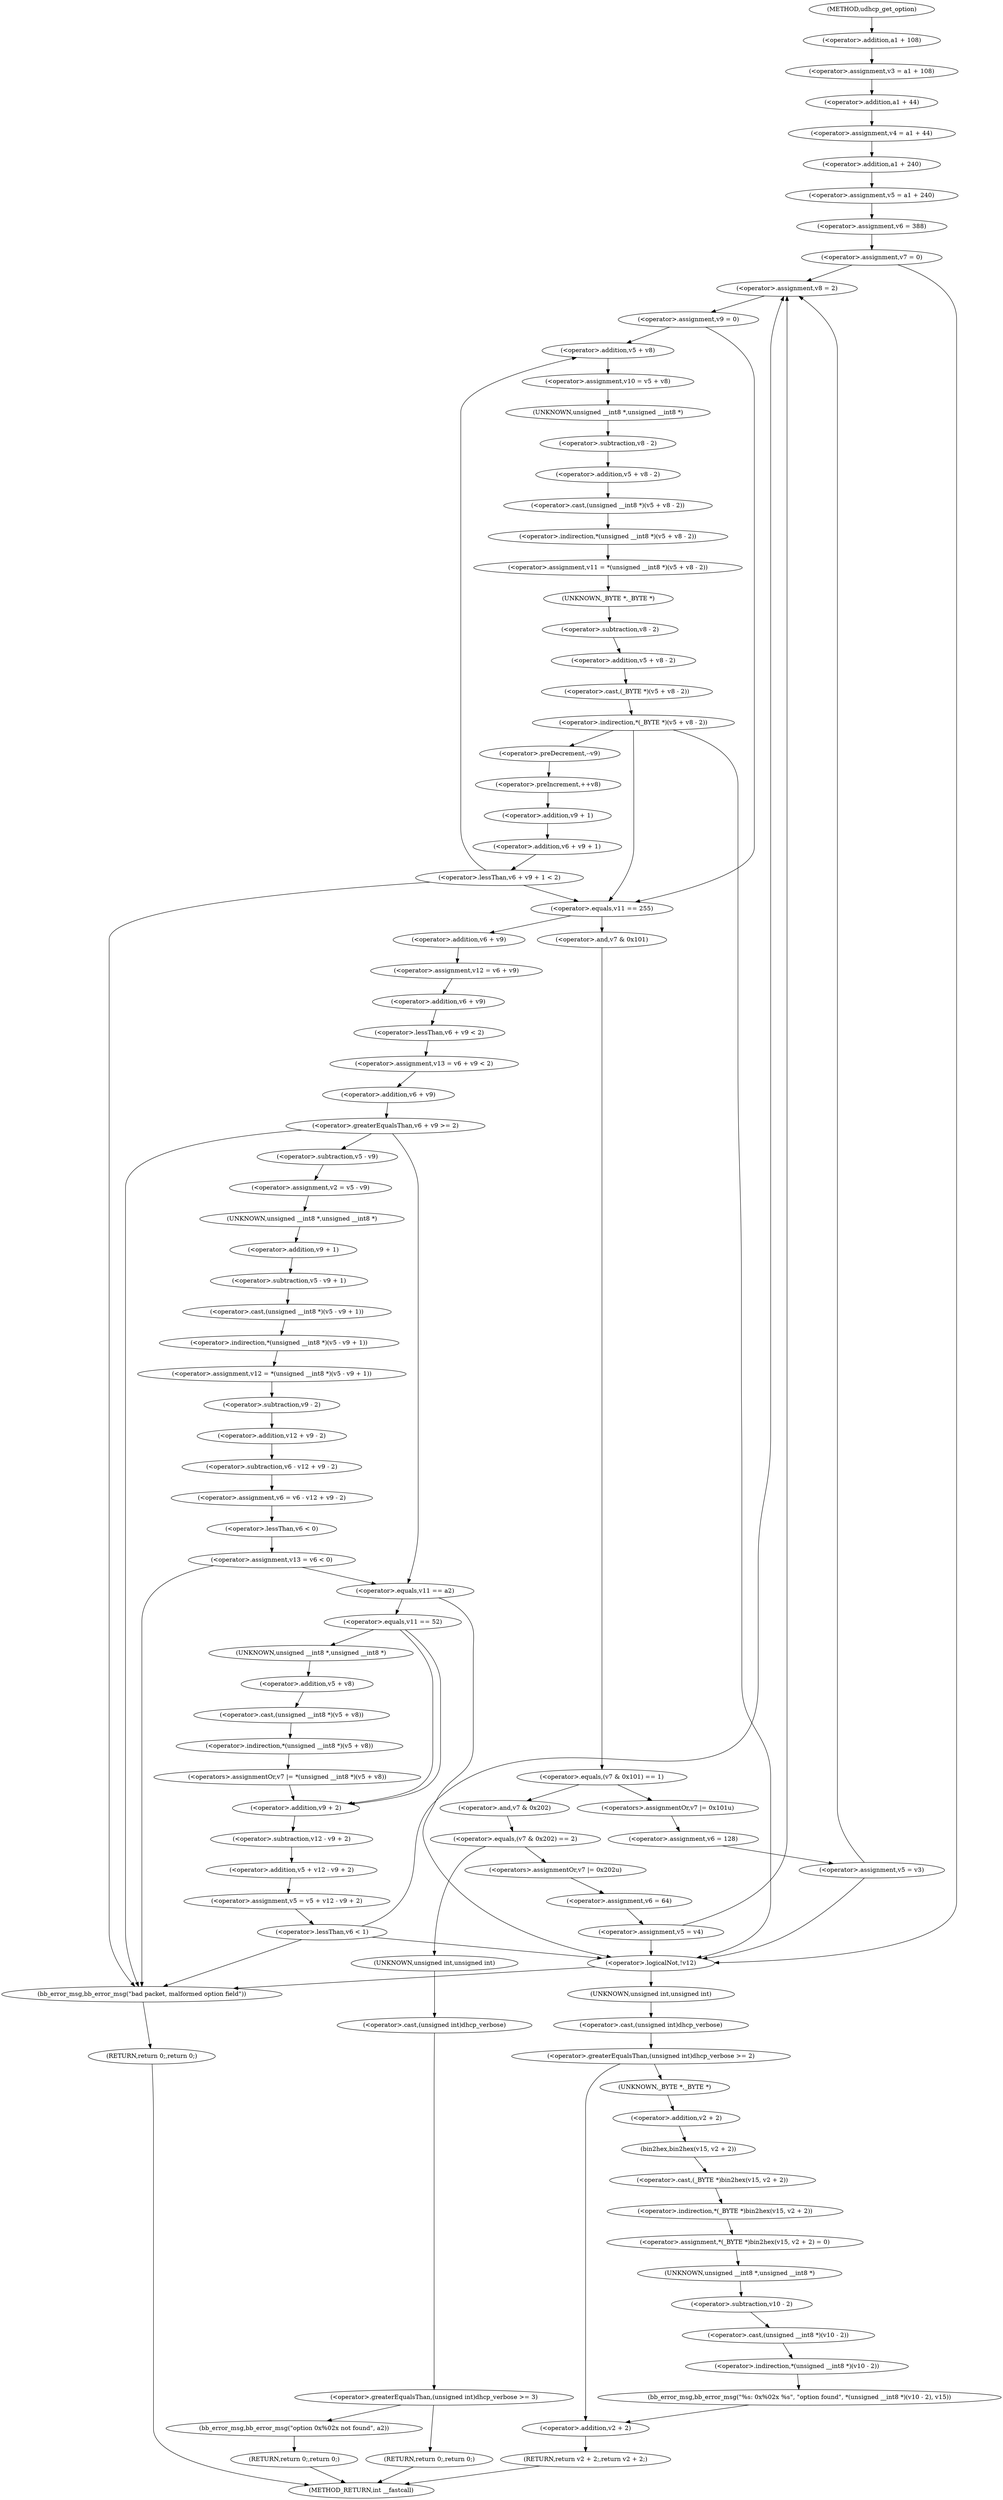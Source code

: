 digraph udhcp_get_option {  
"1000131" [label = "(<operator>.assignment,v3 = a1 + 108)" ]
"1000133" [label = "(<operator>.addition,a1 + 108)" ]
"1000136" [label = "(<operator>.assignment,v4 = a1 + 44)" ]
"1000138" [label = "(<operator>.addition,a1 + 44)" ]
"1000141" [label = "(<operator>.assignment,v5 = a1 + 240)" ]
"1000143" [label = "(<operator>.addition,a1 + 240)" ]
"1000146" [label = "(<operator>.assignment,v6 = 388)" ]
"1000149" [label = "(<operator>.assignment,v7 = 0)" ]
"1000155" [label = "(<operator>.assignment,v8 = 2)" ]
"1000158" [label = "(<operator>.assignment,v9 = 0)" ]
"1000164" [label = "(<operator>.assignment,v10 = v5 + v8)" ]
"1000166" [label = "(<operator>.addition,v5 + v8)" ]
"1000169" [label = "(<operator>.assignment,v11 = *(unsigned __int8 *)(v5 + v8 - 2))" ]
"1000171" [label = "(<operator>.indirection,*(unsigned __int8 *)(v5 + v8 - 2))" ]
"1000172" [label = "(<operator>.cast,(unsigned __int8 *)(v5 + v8 - 2))" ]
"1000173" [label = "(UNKNOWN,unsigned __int8 *,unsigned __int8 *)" ]
"1000174" [label = "(<operator>.addition,v5 + v8 - 2)" ]
"1000176" [label = "(<operator>.subtraction,v8 - 2)" ]
"1000180" [label = "(<operator>.indirection,*(_BYTE *)(v5 + v8 - 2))" ]
"1000181" [label = "(<operator>.cast,(_BYTE *)(v5 + v8 - 2))" ]
"1000182" [label = "(UNKNOWN,_BYTE *,_BYTE *)" ]
"1000183" [label = "(<operator>.addition,v5 + v8 - 2)" ]
"1000185" [label = "(<operator>.subtraction,v8 - 2)" ]
"1000189" [label = "(<operator>.preDecrement,--v9)" ]
"1000191" [label = "(<operator>.preIncrement,++v8)" ]
"1000194" [label = "(<operator>.lessThan,v6 + v9 + 1 < 2)" ]
"1000195" [label = "(<operator>.addition,v6 + v9 + 1)" ]
"1000197" [label = "(<operator>.addition,v9 + 1)" ]
"1000203" [label = "(<operator>.equals,v11 == 255)" ]
"1000208" [label = "(<operator>.equals,(v7 & 0x101) == 1)" ]
"1000209" [label = "(<operator>.and,v7 & 0x101)" ]
"1000214" [label = "(<operators>.assignmentOr,v7 |= 0x101u)" ]
"1000217" [label = "(<operator>.assignment,v6 = 128)" ]
"1000220" [label = "(<operator>.assignment,v5 = v3)" ]
"1000225" [label = "(<operator>.equals,(v7 & 0x202) == 2)" ]
"1000226" [label = "(<operator>.and,v7 & 0x202)" ]
"1000231" [label = "(<operators>.assignmentOr,v7 |= 0x202u)" ]
"1000234" [label = "(<operator>.assignment,v6 = 64)" ]
"1000237" [label = "(<operator>.assignment,v5 = v4)" ]
"1000242" [label = "(<operator>.greaterEqualsThan,(unsigned int)dhcp_verbose >= 3)" ]
"1000243" [label = "(<operator>.cast,(unsigned int)dhcp_verbose)" ]
"1000244" [label = "(UNKNOWN,unsigned int,unsigned int)" ]
"1000248" [label = "(bb_error_msg,bb_error_msg(\"option 0x%02x not found\", a2))" ]
"1000251" [label = "(RETURN,return 0;,return 0;)" ]
"1000253" [label = "(RETURN,return 0;,return 0;)" ]
"1000255" [label = "(<operator>.assignment,v12 = v6 + v9)" ]
"1000257" [label = "(<operator>.addition,v6 + v9)" ]
"1000260" [label = "(<operator>.assignment,v13 = v6 + v9 < 2)" ]
"1000262" [label = "(<operator>.lessThan,v6 + v9 < 2)" ]
"1000263" [label = "(<operator>.addition,v6 + v9)" ]
"1000268" [label = "(<operator>.greaterEqualsThan,v6 + v9 >= 2)" ]
"1000269" [label = "(<operator>.addition,v6 + v9)" ]
"1000274" [label = "(<operator>.assignment,v2 = v5 - v9)" ]
"1000276" [label = "(<operator>.subtraction,v5 - v9)" ]
"1000279" [label = "(<operator>.assignment,v12 = *(unsigned __int8 *)(v5 - v9 + 1))" ]
"1000281" [label = "(<operator>.indirection,*(unsigned __int8 *)(v5 - v9 + 1))" ]
"1000282" [label = "(<operator>.cast,(unsigned __int8 *)(v5 - v9 + 1))" ]
"1000283" [label = "(UNKNOWN,unsigned __int8 *,unsigned __int8 *)" ]
"1000284" [label = "(<operator>.subtraction,v5 - v9 + 1)" ]
"1000286" [label = "(<operator>.addition,v9 + 1)" ]
"1000289" [label = "(<operator>.assignment,v6 = v6 - v12 + v9 - 2)" ]
"1000291" [label = "(<operator>.subtraction,v6 - v12 + v9 - 2)" ]
"1000293" [label = "(<operator>.addition,v12 + v9 - 2)" ]
"1000295" [label = "(<operator>.subtraction,v9 - 2)" ]
"1000298" [label = "(<operator>.assignment,v13 = v6 < 0)" ]
"1000300" [label = "(<operator>.lessThan,v6 < 0)" ]
"1000307" [label = "(<operator>.equals,v11 == a2)" ]
"1000312" [label = "(<operator>.equals,v11 == 52)" ]
"1000318" [label = "(<operators>.assignmentOr,v7 |= *(unsigned __int8 *)(v5 + v8))" ]
"1000320" [label = "(<operator>.indirection,*(unsigned __int8 *)(v5 + v8))" ]
"1000321" [label = "(<operator>.cast,(unsigned __int8 *)(v5 + v8))" ]
"1000322" [label = "(UNKNOWN,unsigned __int8 *,unsigned __int8 *)" ]
"1000323" [label = "(<operator>.addition,v5 + v8)" ]
"1000326" [label = "(<operator>.assignment,v5 = v5 + v12 - v9 + 2)" ]
"1000328" [label = "(<operator>.addition,v5 + v12 - v9 + 2)" ]
"1000330" [label = "(<operator>.subtraction,v12 - v9 + 2)" ]
"1000332" [label = "(<operator>.addition,v9 + 2)" ]
"1000336" [label = "(<operator>.lessThan,v6 < 1)" ]
"1000341" [label = "(<operator>.logicalNot,!v12)" ]
"1000345" [label = "(bb_error_msg,bb_error_msg(\"bad packet, malformed option field\"))" ]
"1000347" [label = "(RETURN,return 0;,return 0;)" ]
"1000350" [label = "(<operator>.greaterEqualsThan,(unsigned int)dhcp_verbose >= 2)" ]
"1000351" [label = "(<operator>.cast,(unsigned int)dhcp_verbose)" ]
"1000352" [label = "(UNKNOWN,unsigned int,unsigned int)" ]
"1000356" [label = "(<operator>.assignment,*(_BYTE *)bin2hex(v15, v2 + 2) = 0)" ]
"1000357" [label = "(<operator>.indirection,*(_BYTE *)bin2hex(v15, v2 + 2))" ]
"1000358" [label = "(<operator>.cast,(_BYTE *)bin2hex(v15, v2 + 2))" ]
"1000359" [label = "(UNKNOWN,_BYTE *,_BYTE *)" ]
"1000360" [label = "(bin2hex,bin2hex(v15, v2 + 2))" ]
"1000362" [label = "(<operator>.addition,v2 + 2)" ]
"1000366" [label = "(bb_error_msg,bb_error_msg(\"%s: 0x%02x %s\", \"option found\", *(unsigned __int8 *)(v10 - 2), v15))" ]
"1000369" [label = "(<operator>.indirection,*(unsigned __int8 *)(v10 - 2))" ]
"1000370" [label = "(<operator>.cast,(unsigned __int8 *)(v10 - 2))" ]
"1000371" [label = "(UNKNOWN,unsigned __int8 *,unsigned __int8 *)" ]
"1000372" [label = "(<operator>.subtraction,v10 - 2)" ]
"1000376" [label = "(RETURN,return v2 + 2;,return v2 + 2;)" ]
"1000377" [label = "(<operator>.addition,v2 + 2)" ]
"1000114" [label = "(METHOD,udhcp_get_option)" ]
"1000380" [label = "(METHOD_RETURN,int __fastcall)" ]
  "1000131" -> "1000138" 
  "1000133" -> "1000131" 
  "1000136" -> "1000143" 
  "1000138" -> "1000136" 
  "1000141" -> "1000146" 
  "1000143" -> "1000141" 
  "1000146" -> "1000149" 
  "1000149" -> "1000155" 
  "1000149" -> "1000341" 
  "1000155" -> "1000158" 
  "1000158" -> "1000166" 
  "1000158" -> "1000203" 
  "1000164" -> "1000173" 
  "1000166" -> "1000164" 
  "1000169" -> "1000182" 
  "1000171" -> "1000169" 
  "1000172" -> "1000171" 
  "1000173" -> "1000176" 
  "1000174" -> "1000172" 
  "1000176" -> "1000174" 
  "1000180" -> "1000203" 
  "1000180" -> "1000341" 
  "1000180" -> "1000189" 
  "1000181" -> "1000180" 
  "1000182" -> "1000185" 
  "1000183" -> "1000181" 
  "1000185" -> "1000183" 
  "1000189" -> "1000191" 
  "1000191" -> "1000197" 
  "1000194" -> "1000166" 
  "1000194" -> "1000203" 
  "1000194" -> "1000345" 
  "1000195" -> "1000194" 
  "1000197" -> "1000195" 
  "1000203" -> "1000209" 
  "1000203" -> "1000257" 
  "1000208" -> "1000214" 
  "1000208" -> "1000226" 
  "1000209" -> "1000208" 
  "1000214" -> "1000217" 
  "1000217" -> "1000220" 
  "1000220" -> "1000155" 
  "1000220" -> "1000341" 
  "1000225" -> "1000244" 
  "1000225" -> "1000231" 
  "1000226" -> "1000225" 
  "1000231" -> "1000234" 
  "1000234" -> "1000237" 
  "1000237" -> "1000155" 
  "1000237" -> "1000341" 
  "1000242" -> "1000248" 
  "1000242" -> "1000253" 
  "1000243" -> "1000242" 
  "1000244" -> "1000243" 
  "1000248" -> "1000251" 
  "1000251" -> "1000380" 
  "1000253" -> "1000380" 
  "1000255" -> "1000263" 
  "1000257" -> "1000255" 
  "1000260" -> "1000269" 
  "1000262" -> "1000260" 
  "1000263" -> "1000262" 
  "1000268" -> "1000276" 
  "1000268" -> "1000345" 
  "1000268" -> "1000307" 
  "1000269" -> "1000268" 
  "1000274" -> "1000283" 
  "1000276" -> "1000274" 
  "1000279" -> "1000295" 
  "1000281" -> "1000279" 
  "1000282" -> "1000281" 
  "1000283" -> "1000286" 
  "1000284" -> "1000282" 
  "1000286" -> "1000284" 
  "1000289" -> "1000300" 
  "1000291" -> "1000289" 
  "1000293" -> "1000291" 
  "1000295" -> "1000293" 
  "1000298" -> "1000345" 
  "1000298" -> "1000307" 
  "1000300" -> "1000298" 
  "1000307" -> "1000341" 
  "1000307" -> "1000312" 
  "1000312" -> "1000322" 
  "1000312" -> "1000332" 
  "1000312" -> "1000332" 
  "1000318" -> "1000332" 
  "1000320" -> "1000318" 
  "1000321" -> "1000320" 
  "1000322" -> "1000323" 
  "1000323" -> "1000321" 
  "1000326" -> "1000336" 
  "1000328" -> "1000326" 
  "1000330" -> "1000328" 
  "1000332" -> "1000330" 
  "1000336" -> "1000155" 
  "1000336" -> "1000341" 
  "1000336" -> "1000345" 
  "1000341" -> "1000352" 
  "1000341" -> "1000345" 
  "1000345" -> "1000347" 
  "1000347" -> "1000380" 
  "1000350" -> "1000359" 
  "1000350" -> "1000377" 
  "1000351" -> "1000350" 
  "1000352" -> "1000351" 
  "1000356" -> "1000371" 
  "1000357" -> "1000356" 
  "1000358" -> "1000357" 
  "1000359" -> "1000362" 
  "1000360" -> "1000358" 
  "1000362" -> "1000360" 
  "1000366" -> "1000377" 
  "1000369" -> "1000366" 
  "1000370" -> "1000369" 
  "1000371" -> "1000372" 
  "1000372" -> "1000370" 
  "1000376" -> "1000380" 
  "1000377" -> "1000376" 
  "1000114" -> "1000133" 
}
